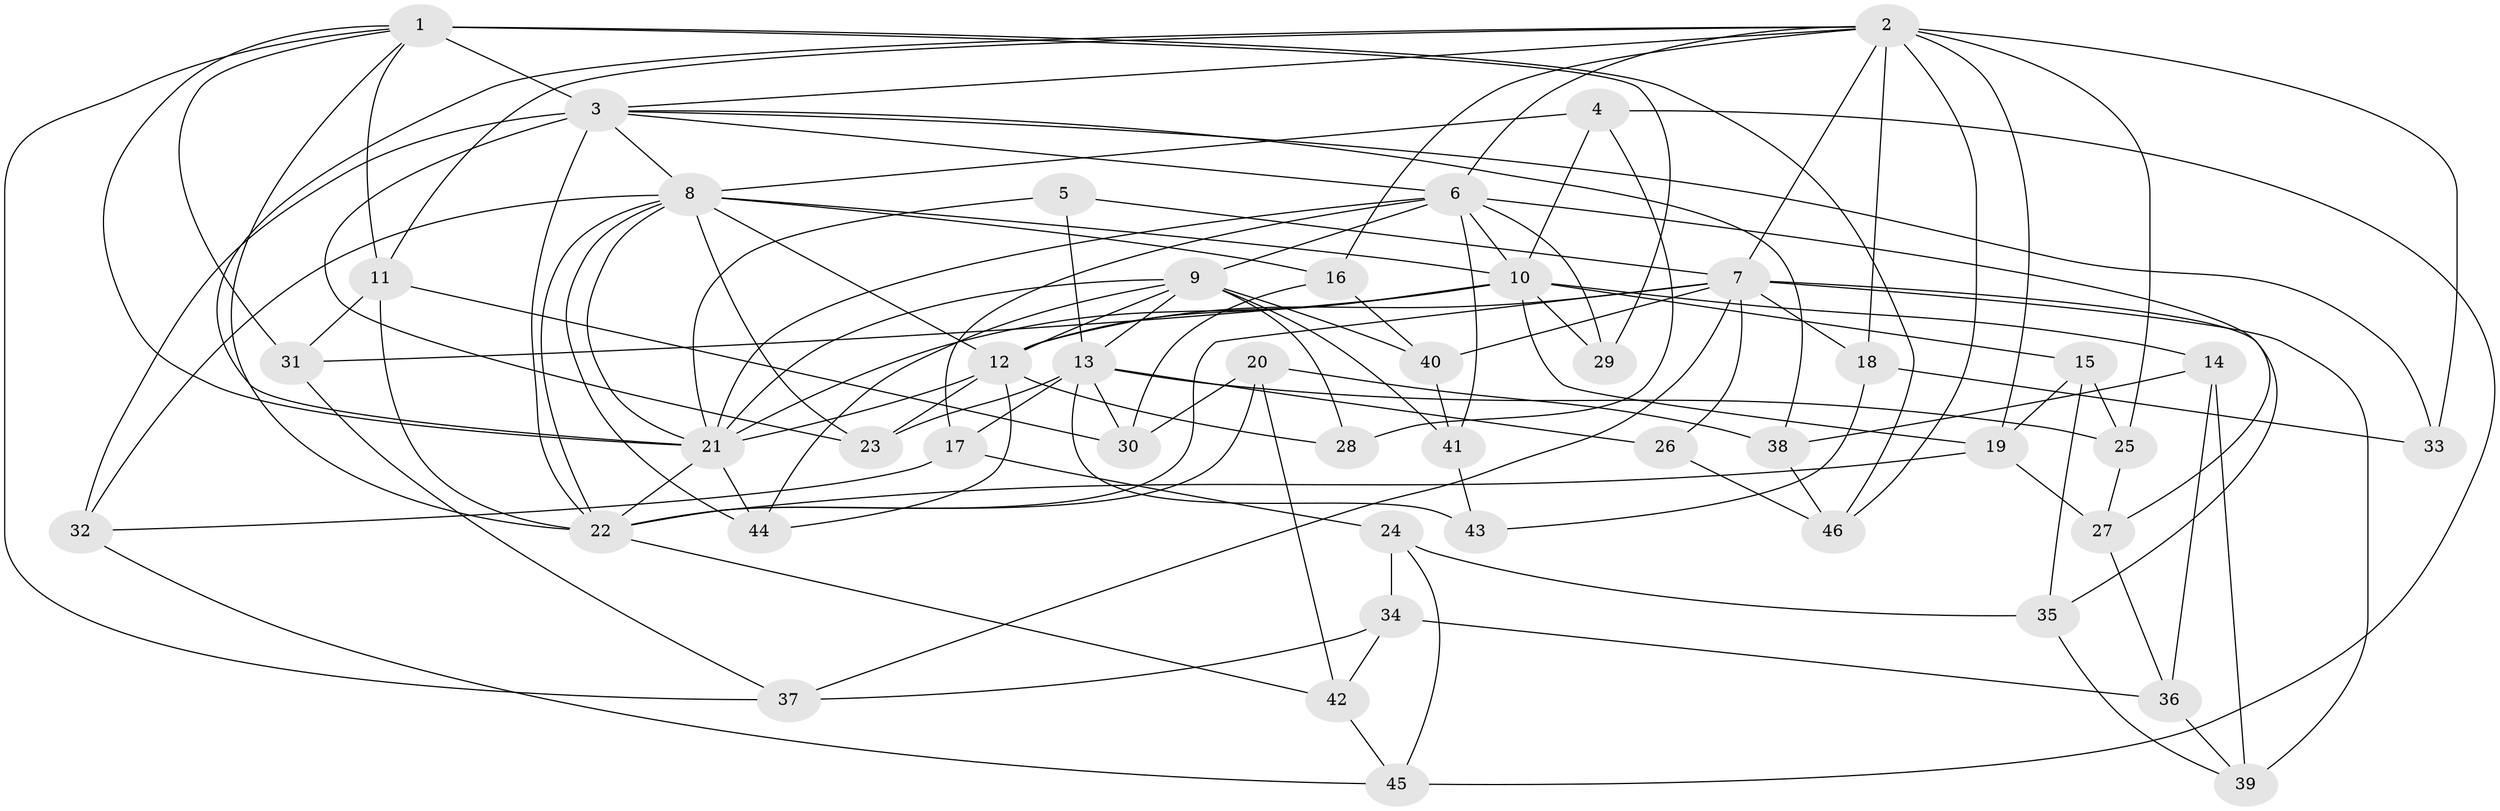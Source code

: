 // original degree distribution, {4: 1.0}
// Generated by graph-tools (version 1.1) at 2025/54/03/04/25 22:54:06]
// undirected, 46 vertices, 121 edges
graph export_dot {
  node [color=gray90,style=filled];
  1;
  2;
  3;
  4;
  5;
  6;
  7;
  8;
  9;
  10;
  11;
  12;
  13;
  14;
  15;
  16;
  17;
  18;
  19;
  20;
  21;
  22;
  23;
  24;
  25;
  26;
  27;
  28;
  29;
  30;
  31;
  32;
  33;
  34;
  35;
  36;
  37;
  38;
  39;
  40;
  41;
  42;
  43;
  44;
  45;
  46;
  1 -- 3 [weight=2.0];
  1 -- 11 [weight=1.0];
  1 -- 21 [weight=1.0];
  1 -- 22 [weight=1.0];
  1 -- 29 [weight=2.0];
  1 -- 31 [weight=1.0];
  1 -- 37 [weight=1.0];
  1 -- 46 [weight=1.0];
  2 -- 3 [weight=1.0];
  2 -- 6 [weight=1.0];
  2 -- 7 [weight=1.0];
  2 -- 11 [weight=1.0];
  2 -- 16 [weight=1.0];
  2 -- 18 [weight=1.0];
  2 -- 19 [weight=1.0];
  2 -- 21 [weight=1.0];
  2 -- 25 [weight=1.0];
  2 -- 33 [weight=2.0];
  2 -- 46 [weight=1.0];
  3 -- 6 [weight=1.0];
  3 -- 8 [weight=1.0];
  3 -- 22 [weight=1.0];
  3 -- 23 [weight=1.0];
  3 -- 32 [weight=1.0];
  3 -- 33 [weight=1.0];
  3 -- 38 [weight=1.0];
  4 -- 8 [weight=1.0];
  4 -- 10 [weight=1.0];
  4 -- 28 [weight=1.0];
  4 -- 45 [weight=1.0];
  5 -- 7 [weight=2.0];
  5 -- 13 [weight=1.0];
  5 -- 21 [weight=1.0];
  6 -- 9 [weight=1.0];
  6 -- 10 [weight=1.0];
  6 -- 17 [weight=1.0];
  6 -- 21 [weight=2.0];
  6 -- 27 [weight=1.0];
  6 -- 29 [weight=1.0];
  6 -- 41 [weight=1.0];
  7 -- 12 [weight=2.0];
  7 -- 18 [weight=1.0];
  7 -- 22 [weight=1.0];
  7 -- 26 [weight=1.0];
  7 -- 35 [weight=1.0];
  7 -- 37 [weight=1.0];
  7 -- 39 [weight=1.0];
  7 -- 40 [weight=1.0];
  8 -- 10 [weight=1.0];
  8 -- 12 [weight=3.0];
  8 -- 16 [weight=1.0];
  8 -- 21 [weight=1.0];
  8 -- 22 [weight=1.0];
  8 -- 23 [weight=1.0];
  8 -- 32 [weight=1.0];
  8 -- 44 [weight=1.0];
  9 -- 12 [weight=1.0];
  9 -- 13 [weight=1.0];
  9 -- 21 [weight=1.0];
  9 -- 28 [weight=1.0];
  9 -- 40 [weight=1.0];
  9 -- 41 [weight=1.0];
  9 -- 44 [weight=1.0];
  10 -- 12 [weight=1.0];
  10 -- 14 [weight=1.0];
  10 -- 15 [weight=1.0];
  10 -- 19 [weight=2.0];
  10 -- 21 [weight=2.0];
  10 -- 29 [weight=1.0];
  10 -- 31 [weight=1.0];
  11 -- 22 [weight=2.0];
  11 -- 30 [weight=1.0];
  11 -- 31 [weight=1.0];
  12 -- 21 [weight=1.0];
  12 -- 23 [weight=1.0];
  12 -- 28 [weight=2.0];
  12 -- 44 [weight=1.0];
  13 -- 17 [weight=1.0];
  13 -- 23 [weight=1.0];
  13 -- 25 [weight=1.0];
  13 -- 26 [weight=2.0];
  13 -- 30 [weight=1.0];
  13 -- 43 [weight=2.0];
  14 -- 36 [weight=1.0];
  14 -- 38 [weight=1.0];
  14 -- 39 [weight=1.0];
  15 -- 19 [weight=1.0];
  15 -- 25 [weight=1.0];
  15 -- 35 [weight=1.0];
  16 -- 30 [weight=1.0];
  16 -- 40 [weight=1.0];
  17 -- 24 [weight=1.0];
  17 -- 32 [weight=1.0];
  18 -- 33 [weight=1.0];
  18 -- 43 [weight=1.0];
  19 -- 22 [weight=1.0];
  19 -- 27 [weight=1.0];
  20 -- 22 [weight=1.0];
  20 -- 30 [weight=1.0];
  20 -- 38 [weight=1.0];
  20 -- 42 [weight=1.0];
  21 -- 22 [weight=1.0];
  21 -- 44 [weight=1.0];
  22 -- 42 [weight=1.0];
  24 -- 34 [weight=1.0];
  24 -- 35 [weight=1.0];
  24 -- 45 [weight=1.0];
  25 -- 27 [weight=1.0];
  26 -- 46 [weight=1.0];
  27 -- 36 [weight=1.0];
  31 -- 37 [weight=1.0];
  32 -- 45 [weight=1.0];
  34 -- 36 [weight=1.0];
  34 -- 37 [weight=1.0];
  34 -- 42 [weight=1.0];
  35 -- 39 [weight=1.0];
  36 -- 39 [weight=1.0];
  38 -- 46 [weight=1.0];
  40 -- 41 [weight=1.0];
  41 -- 43 [weight=1.0];
  42 -- 45 [weight=1.0];
}
